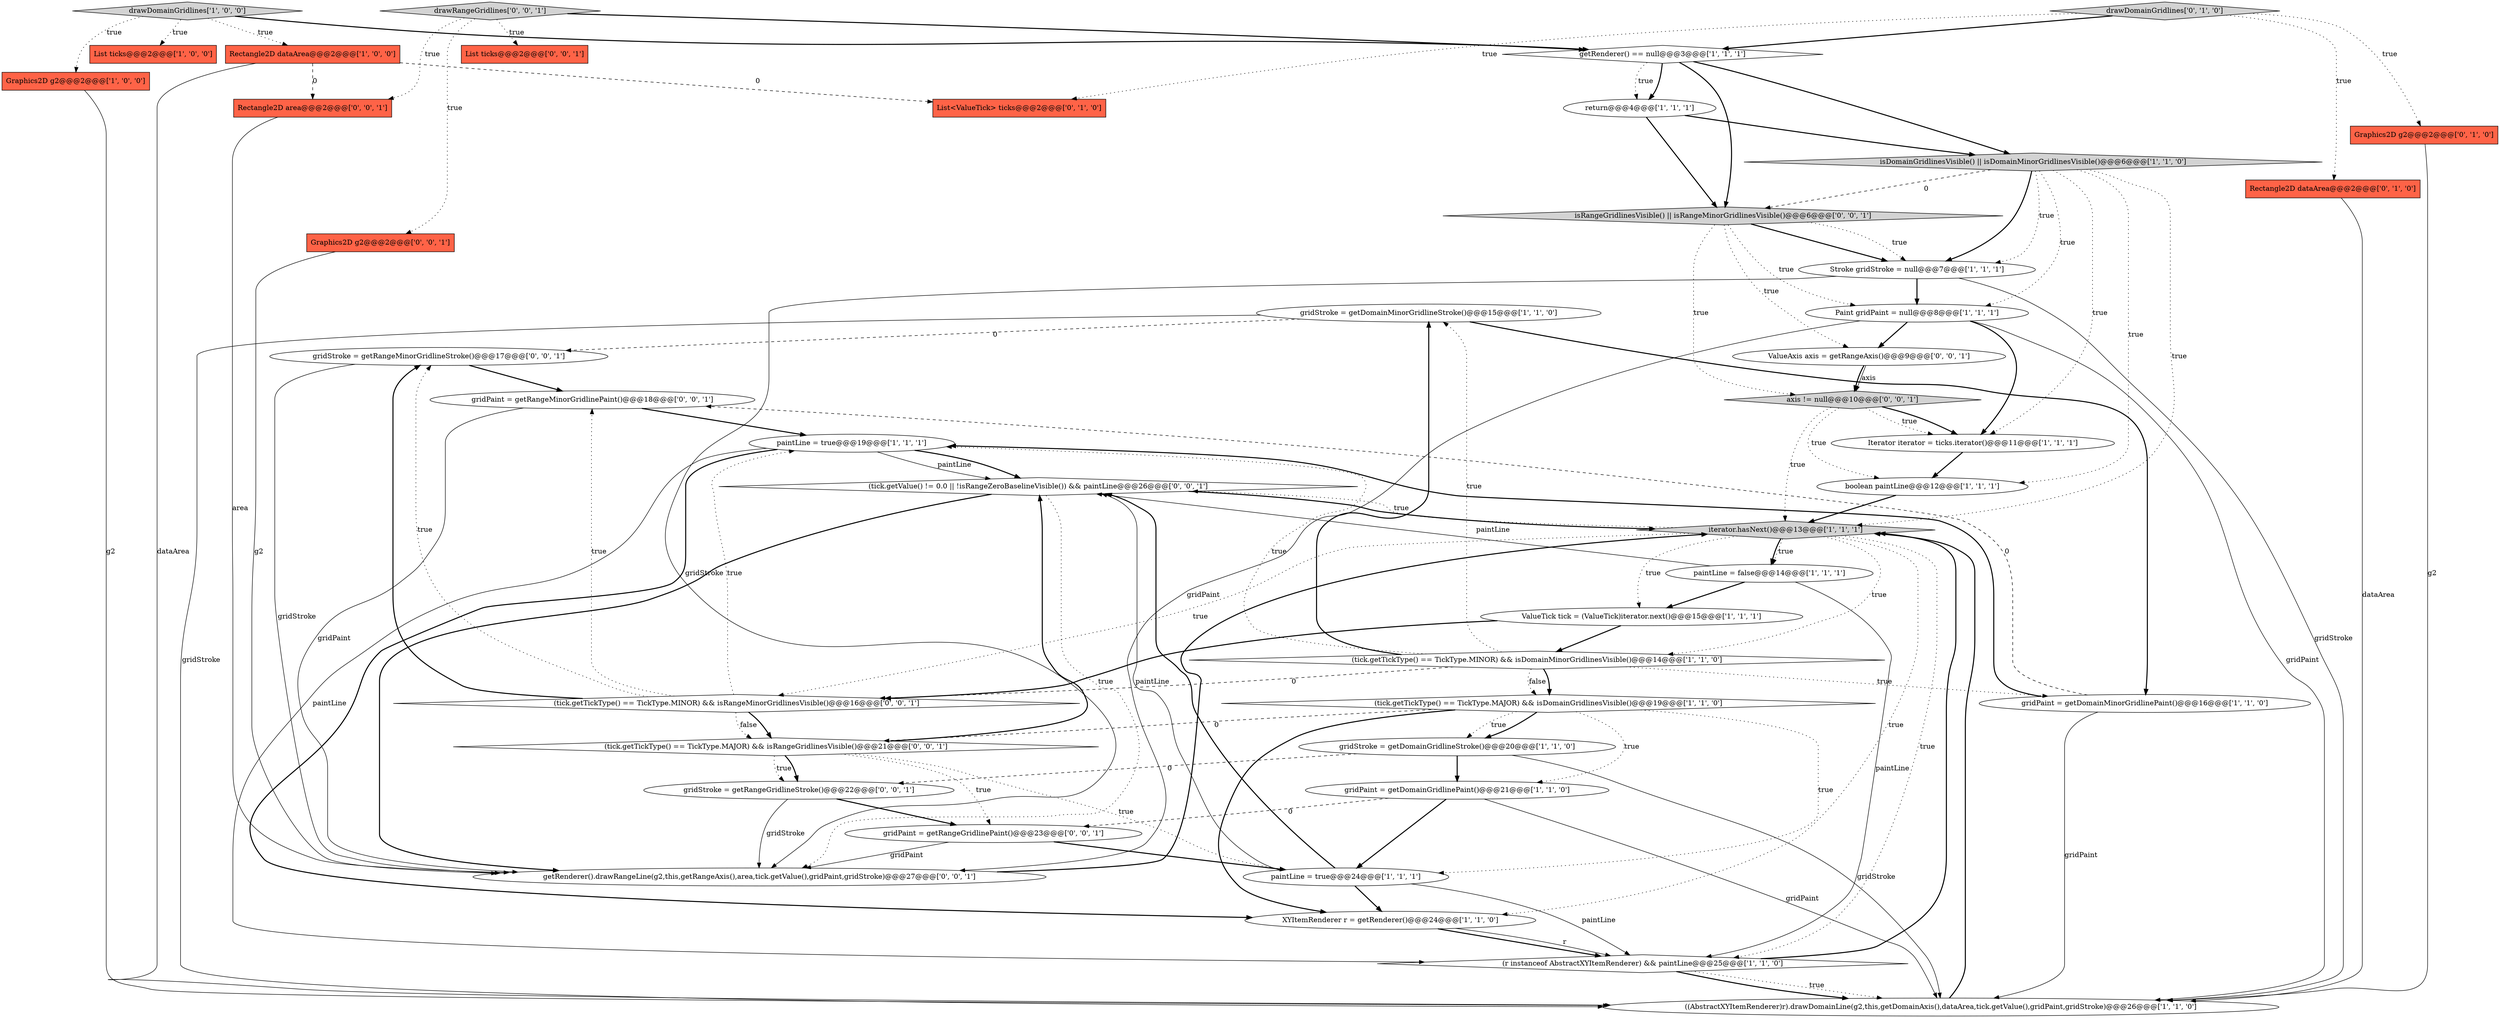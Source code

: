digraph {
14 [style = filled, label = "gridStroke = getDomainMinorGridlineStroke()@@@15@@@['1', '1', '0']", fillcolor = white, shape = ellipse image = "AAA0AAABBB1BBB"];
30 [style = filled, label = "gridPaint = getRangeGridlinePaint()@@@23@@@['0', '0', '1']", fillcolor = white, shape = ellipse image = "AAA0AAABBB3BBB"];
23 [style = filled, label = "Rectangle2D dataArea@@@2@@@['1', '0', '0']", fillcolor = tomato, shape = box image = "AAA1AAABBB1BBB"];
17 [style = filled, label = "drawDomainGridlines['1', '0', '0']", fillcolor = lightgray, shape = diamond image = "AAA0AAABBB1BBB"];
21 [style = filled, label = "gridPaint = getDomainGridlinePaint()@@@21@@@['1', '1', '0']", fillcolor = white, shape = ellipse image = "AAA0AAABBB1BBB"];
35 [style = filled, label = "isRangeGridlinesVisible() || isRangeMinorGridlinesVisible()@@@6@@@['0', '0', '1']", fillcolor = lightgray, shape = diamond image = "AAA0AAABBB3BBB"];
32 [style = filled, label = "gridStroke = getRangeMinorGridlineStroke()@@@17@@@['0', '0', '1']", fillcolor = white, shape = ellipse image = "AAA0AAABBB3BBB"];
28 [style = filled, label = "drawDomainGridlines['0', '1', '0']", fillcolor = lightgray, shape = diamond image = "AAA0AAABBB2BBB"];
9 [style = filled, label = "ValueTick tick = (ValueTick)iterator.next()@@@15@@@['1', '1', '1']", fillcolor = white, shape = ellipse image = "AAA0AAABBB1BBB"];
6 [style = filled, label = "Paint gridPaint = null@@@8@@@['1', '1', '1']", fillcolor = white, shape = ellipse image = "AAA0AAABBB1BBB"];
22 [style = filled, label = "(tick.getTickType() == TickType.MINOR) && isDomainMinorGridlinesVisible()@@@14@@@['1', '1', '0']", fillcolor = white, shape = diamond image = "AAA0AAABBB1BBB"];
34 [style = filled, label = "drawRangeGridlines['0', '0', '1']", fillcolor = lightgray, shape = diamond image = "AAA0AAABBB3BBB"];
38 [style = filled, label = "(tick.getTickType() == TickType.MINOR) && isRangeMinorGridlinesVisible()@@@16@@@['0', '0', '1']", fillcolor = white, shape = diamond image = "AAA0AAABBB3BBB"];
39 [style = filled, label = "gridStroke = getRangeGridlineStroke()@@@22@@@['0', '0', '1']", fillcolor = white, shape = ellipse image = "AAA0AAABBB3BBB"];
43 [style = filled, label = "Rectangle2D area@@@2@@@['0', '0', '1']", fillcolor = tomato, shape = box image = "AAA0AAABBB3BBB"];
0 [style = filled, label = "isDomainGridlinesVisible() || isDomainMinorGridlinesVisible()@@@6@@@['1', '1', '0']", fillcolor = lightgray, shape = diamond image = "AAA0AAABBB1BBB"];
15 [style = filled, label = "paintLine = true@@@24@@@['1', '1', '1']", fillcolor = white, shape = ellipse image = "AAA0AAABBB1BBB"];
37 [style = filled, label = "axis != null@@@10@@@['0', '0', '1']", fillcolor = lightgray, shape = diamond image = "AAA0AAABBB3BBB"];
1 [style = filled, label = "((AbstractXYItemRenderer)r).drawDomainLine(g2,this,getDomainAxis(),dataArea,tick.getValue(),gridPaint,gridStroke)@@@26@@@['1', '1', '0']", fillcolor = white, shape = ellipse image = "AAA0AAABBB1BBB"];
29 [style = filled, label = "gridPaint = getRangeMinorGridlinePaint()@@@18@@@['0', '0', '1']", fillcolor = white, shape = ellipse image = "AAA0AAABBB3BBB"];
7 [style = filled, label = "paintLine = true@@@19@@@['1', '1', '1']", fillcolor = white, shape = ellipse image = "AAA0AAABBB1BBB"];
12 [style = filled, label = "Graphics2D g2@@@2@@@['1', '0', '0']", fillcolor = tomato, shape = box image = "AAA0AAABBB1BBB"];
26 [style = filled, label = "Graphics2D g2@@@2@@@['0', '1', '0']", fillcolor = tomato, shape = box image = "AAA0AAABBB2BBB"];
13 [style = filled, label = "Iterator iterator = ticks.iterator()@@@11@@@['1', '1', '1']", fillcolor = white, shape = ellipse image = "AAA0AAABBB1BBB"];
33 [style = filled, label = "(tick.getValue() != 0.0 || !isRangeZeroBaselineVisible()) && paintLine@@@26@@@['0', '0', '1']", fillcolor = white, shape = diamond image = "AAA0AAABBB3BBB"];
18 [style = filled, label = "getRenderer() == null@@@3@@@['1', '1', '1']", fillcolor = white, shape = diamond image = "AAA0AAABBB1BBB"];
16 [style = filled, label = "gridPaint = getDomainMinorGridlinePaint()@@@16@@@['1', '1', '0']", fillcolor = white, shape = ellipse image = "AAA0AAABBB1BBB"];
24 [style = filled, label = "paintLine = false@@@14@@@['1', '1', '1']", fillcolor = white, shape = ellipse image = "AAA0AAABBB1BBB"];
10 [style = filled, label = "(tick.getTickType() == TickType.MAJOR) && isDomainGridlinesVisible()@@@19@@@['1', '1', '0']", fillcolor = white, shape = diamond image = "AAA0AAABBB1BBB"];
40 [style = filled, label = "Graphics2D g2@@@2@@@['0', '0', '1']", fillcolor = tomato, shape = box image = "AAA0AAABBB3BBB"];
2 [style = filled, label = "gridStroke = getDomainGridlineStroke()@@@20@@@['1', '1', '0']", fillcolor = white, shape = ellipse image = "AAA0AAABBB1BBB"];
11 [style = filled, label = "return@@@4@@@['1', '1', '1']", fillcolor = white, shape = ellipse image = "AAA0AAABBB1BBB"];
5 [style = filled, label = "iterator.hasNext()@@@13@@@['1', '1', '1']", fillcolor = lightgray, shape = diamond image = "AAA0AAABBB1BBB"];
20 [style = filled, label = "XYItemRenderer r = getRenderer()@@@24@@@['1', '1', '0']", fillcolor = white, shape = ellipse image = "AAA0AAABBB1BBB"];
3 [style = filled, label = "(r instanceof AbstractXYItemRenderer) && paintLine@@@25@@@['1', '1', '0']", fillcolor = white, shape = diamond image = "AAA0AAABBB1BBB"];
31 [style = filled, label = "getRenderer().drawRangeLine(g2,this,getRangeAxis(),area,tick.getValue(),gridPaint,gridStroke)@@@27@@@['0', '0', '1']", fillcolor = white, shape = ellipse image = "AAA0AAABBB3BBB"];
8 [style = filled, label = "boolean paintLine@@@12@@@['1', '1', '1']", fillcolor = white, shape = ellipse image = "AAA0AAABBB1BBB"];
19 [style = filled, label = "Stroke gridStroke = null@@@7@@@['1', '1', '1']", fillcolor = white, shape = ellipse image = "AAA0AAABBB1BBB"];
42 [style = filled, label = "ValueAxis axis = getRangeAxis()@@@9@@@['0', '0', '1']", fillcolor = white, shape = ellipse image = "AAA0AAABBB3BBB"];
4 [style = filled, label = "List ticks@@@2@@@['1', '0', '0']", fillcolor = tomato, shape = box image = "AAA0AAABBB1BBB"];
27 [style = filled, label = "List<ValueTick> ticks@@@2@@@['0', '1', '0']", fillcolor = tomato, shape = box image = "AAA1AAABBB2BBB"];
36 [style = filled, label = "List ticks@@@2@@@['0', '0', '1']", fillcolor = tomato, shape = box image = "AAA0AAABBB3BBB"];
25 [style = filled, label = "Rectangle2D dataArea@@@2@@@['0', '1', '0']", fillcolor = tomato, shape = box image = "AAA0AAABBB2BBB"];
41 [style = filled, label = "(tick.getTickType() == TickType.MAJOR) && isRangeGridlinesVisible()@@@21@@@['0', '0', '1']", fillcolor = white, shape = diamond image = "AAA0AAABBB3BBB"];
1->5 [style = bold, label=""];
41->15 [style = dotted, label="true"];
0->5 [style = dotted, label="true"];
23->27 [style = dashed, label="0"];
0->19 [style = dotted, label="true"];
21->15 [style = bold, label=""];
28->25 [style = dotted, label="true"];
15->33 [style = solid, label="paintLine"];
16->7 [style = bold, label=""];
34->18 [style = bold, label=""];
35->19 [style = dotted, label="true"];
35->42 [style = dotted, label="true"];
38->41 [style = bold, label=""];
42->37 [style = solid, label="axis"];
16->1 [style = solid, label="gridPaint"];
0->6 [style = dotted, label="true"];
19->1 [style = solid, label="gridStroke"];
22->14 [style = dotted, label="true"];
21->30 [style = dashed, label="0"];
23->43 [style = dashed, label="0"];
5->24 [style = dotted, label="true"];
34->43 [style = dotted, label="true"];
2->1 [style = solid, label="gridStroke"];
5->38 [style = dotted, label="true"];
3->5 [style = bold, label=""];
10->41 [style = dashed, label="0"];
5->22 [style = dotted, label="true"];
38->7 [style = dotted, label="true"];
15->20 [style = bold, label=""];
22->16 [style = dotted, label="true"];
22->38 [style = dashed, label="0"];
18->35 [style = bold, label=""];
5->9 [style = dotted, label="true"];
35->37 [style = dotted, label="true"];
28->27 [style = dotted, label="true"];
9->38 [style = bold, label=""];
18->0 [style = bold, label=""];
19->31 [style = solid, label="gridStroke"];
7->33 [style = solid, label="paintLine"];
14->16 [style = bold, label=""];
28->18 [style = bold, label=""];
35->6 [style = dotted, label="true"];
0->19 [style = bold, label=""];
31->5 [style = bold, label=""];
22->7 [style = dotted, label="true"];
18->11 [style = bold, label=""];
5->33 [style = dotted, label="true"];
20->3 [style = bold, label=""];
5->3 [style = dotted, label="true"];
19->6 [style = bold, label=""];
37->5 [style = dotted, label="true"];
17->23 [style = dotted, label="true"];
38->32 [style = bold, label=""];
15->3 [style = solid, label="paintLine"];
39->31 [style = solid, label="gridStroke"];
0->8 [style = dotted, label="true"];
7->33 [style = bold, label=""];
37->8 [style = dotted, label="true"];
18->11 [style = dotted, label="true"];
6->1 [style = solid, label="gridPaint"];
2->21 [style = bold, label=""];
29->31 [style = solid, label="gridPaint"];
26->1 [style = solid, label="g2"];
2->39 [style = dashed, label="0"];
12->1 [style = solid, label="g2"];
20->3 [style = solid, label="r"];
10->2 [style = bold, label=""];
38->41 [style = dotted, label="false"];
0->35 [style = dashed, label="0"];
22->14 [style = bold, label=""];
37->13 [style = bold, label=""];
3->1 [style = dotted, label="true"];
30->15 [style = bold, label=""];
15->33 [style = bold, label=""];
33->31 [style = dotted, label="true"];
9->22 [style = bold, label=""];
41->30 [style = dotted, label="true"];
42->37 [style = bold, label=""];
3->1 [style = bold, label=""];
17->4 [style = dotted, label="true"];
34->36 [style = dotted, label="true"];
6->42 [style = bold, label=""];
38->32 [style = dotted, label="true"];
7->20 [style = bold, label=""];
33->5 [style = bold, label=""];
7->3 [style = solid, label="paintLine"];
30->31 [style = solid, label="gridPaint"];
23->1 [style = solid, label="dataArea"];
14->32 [style = dashed, label="0"];
25->1 [style = solid, label="dataArea"];
17->12 [style = dotted, label="true"];
10->2 [style = dotted, label="true"];
24->33 [style = solid, label="paintLine"];
43->31 [style = solid, label="area"];
5->24 [style = bold, label=""];
6->13 [style = bold, label=""];
22->10 [style = bold, label=""];
40->31 [style = solid, label="g2"];
41->33 [style = bold, label=""];
14->1 [style = solid, label="gridStroke"];
24->9 [style = bold, label=""];
34->40 [style = dotted, label="true"];
32->31 [style = solid, label="gridStroke"];
10->20 [style = bold, label=""];
24->3 [style = solid, label="paintLine"];
0->13 [style = dotted, label="true"];
21->1 [style = solid, label="gridPaint"];
35->19 [style = bold, label=""];
41->39 [style = dotted, label="true"];
11->35 [style = bold, label=""];
32->29 [style = bold, label=""];
10->15 [style = dotted, label="true"];
39->30 [style = bold, label=""];
11->0 [style = bold, label=""];
8->5 [style = bold, label=""];
28->26 [style = dotted, label="true"];
6->31 [style = solid, label="gridPaint"];
16->29 [style = dashed, label="0"];
33->31 [style = bold, label=""];
29->7 [style = bold, label=""];
5->20 [style = dotted, label="true"];
22->10 [style = dotted, label="false"];
38->29 [style = dotted, label="true"];
13->8 [style = bold, label=""];
41->39 [style = bold, label=""];
10->21 [style = dotted, label="true"];
37->13 [style = dotted, label="true"];
17->18 [style = bold, label=""];
}
